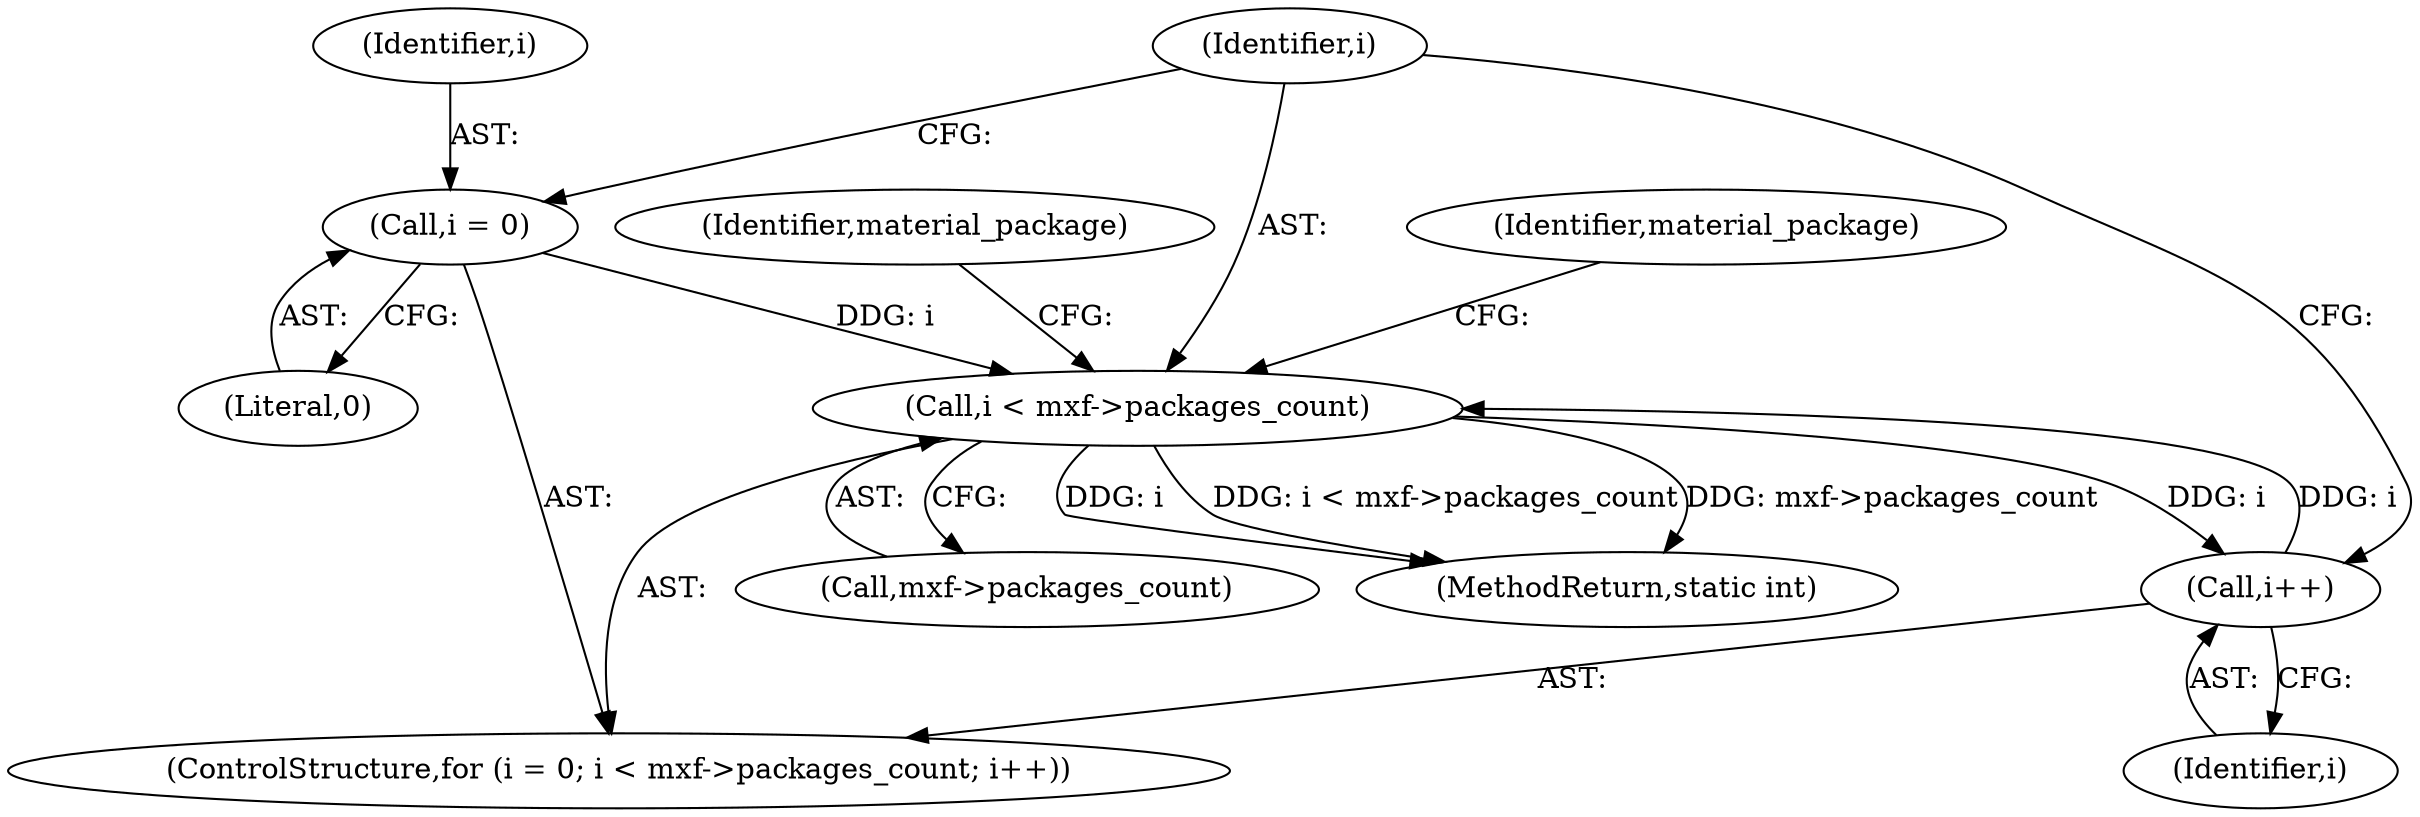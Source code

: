 digraph "0_FFmpeg_bab0716c7f4793ec42e05a5aa7e80d82a0dd4e75@pointer" {
"1000141" [label="(Call,i < mxf->packages_count)"];
"1000138" [label="(Call,i = 0)"];
"1000146" [label="(Call,i++)"];
"1000141" [label="(Call,i < mxf->packages_count)"];
"1000165" [label="(Identifier,material_package)"];
"1000150" [label="(Identifier,material_package)"];
"1000139" [label="(Identifier,i)"];
"1000140" [label="(Literal,0)"];
"1000137" [label="(ControlStructure,for (i = 0; i < mxf->packages_count; i++))"];
"1000147" [label="(Identifier,i)"];
"1000142" [label="(Identifier,i)"];
"1000138" [label="(Call,i = 0)"];
"1000141" [label="(Call,i < mxf->packages_count)"];
"1000143" [label="(Call,mxf->packages_count)"];
"1000146" [label="(Call,i++)"];
"1001991" [label="(MethodReturn,static int)"];
"1000141" -> "1000137"  [label="AST: "];
"1000141" -> "1000143"  [label="CFG: "];
"1000142" -> "1000141"  [label="AST: "];
"1000143" -> "1000141"  [label="AST: "];
"1000150" -> "1000141"  [label="CFG: "];
"1000165" -> "1000141"  [label="CFG: "];
"1000141" -> "1001991"  [label="DDG: i"];
"1000141" -> "1001991"  [label="DDG: i < mxf->packages_count"];
"1000141" -> "1001991"  [label="DDG: mxf->packages_count"];
"1000138" -> "1000141"  [label="DDG: i"];
"1000146" -> "1000141"  [label="DDG: i"];
"1000141" -> "1000146"  [label="DDG: i"];
"1000138" -> "1000137"  [label="AST: "];
"1000138" -> "1000140"  [label="CFG: "];
"1000139" -> "1000138"  [label="AST: "];
"1000140" -> "1000138"  [label="AST: "];
"1000142" -> "1000138"  [label="CFG: "];
"1000146" -> "1000137"  [label="AST: "];
"1000146" -> "1000147"  [label="CFG: "];
"1000147" -> "1000146"  [label="AST: "];
"1000142" -> "1000146"  [label="CFG: "];
}
